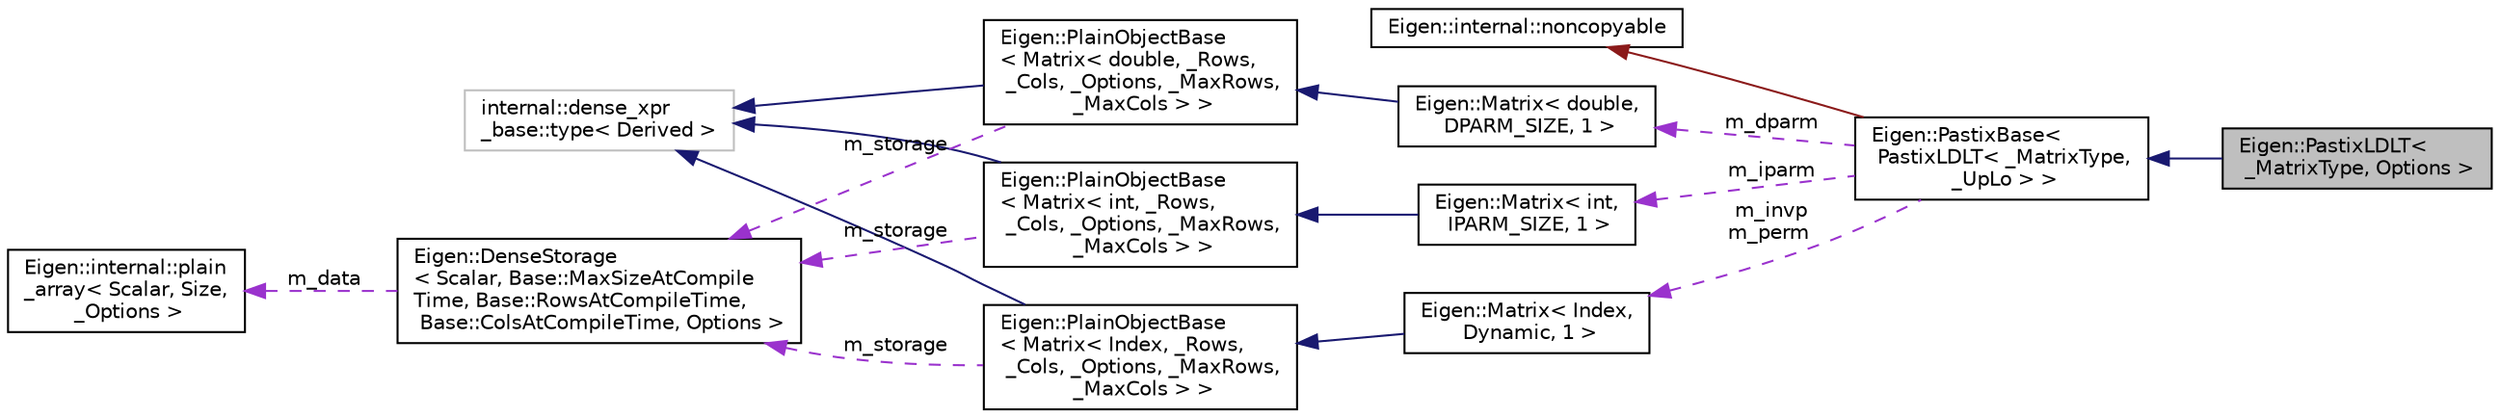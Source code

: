 digraph "Eigen::PastixLDLT&lt; _MatrixType, Options &gt;"
{
  edge [fontname="Helvetica",fontsize="10",labelfontname="Helvetica",labelfontsize="10"];
  node [fontname="Helvetica",fontsize="10",shape=record];
  rankdir="LR";
  Node1 [label="Eigen::PastixLDLT\<\l _MatrixType, Options \>",height=0.2,width=0.4,color="black", fillcolor="grey75", style="filled" fontcolor="black"];
  Node2 -> Node1 [dir="back",color="midnightblue",fontsize="10",style="solid",fontname="Helvetica"];
  Node2 [label="Eigen::PastixBase\<\l PastixLDLT\< _MatrixType,\l _UpLo \> \>",height=0.2,width=0.4,color="black", fillcolor="white", style="filled",URL="$classEigen_1_1PastixBase.html"];
  Node3 -> Node2 [dir="back",color="firebrick4",fontsize="10",style="solid",fontname="Helvetica"];
  Node3 [label="Eigen::internal::noncopyable",height=0.2,width=0.4,color="black", fillcolor="white", style="filled",URL="$classEigen_1_1internal_1_1noncopyable.html"];
  Node4 -> Node2 [dir="back",color="darkorchid3",fontsize="10",style="dashed",label=" m_iparm" ,fontname="Helvetica"];
  Node4 [label="Eigen::Matrix\< int,\l IPARM_SIZE, 1 \>",height=0.2,width=0.4,color="black", fillcolor="white", style="filled",URL="$classEigen_1_1Matrix.html"];
  Node5 -> Node4 [dir="back",color="midnightblue",fontsize="10",style="solid",fontname="Helvetica"];
  Node5 [label="Eigen::PlainObjectBase\l\< Matrix\< int, _Rows,\l _Cols, _Options, _MaxRows,\l _MaxCols \> \>",height=0.2,width=0.4,color="black", fillcolor="white", style="filled",URL="$classEigen_1_1PlainObjectBase.html",tooltip="Dense storage base class for matrices and arrays. "];
  Node6 -> Node5 [dir="back",color="midnightblue",fontsize="10",style="solid",fontname="Helvetica"];
  Node6 [label="internal::dense_xpr\l_base::type\< Derived \>",height=0.2,width=0.4,color="grey75", fillcolor="white", style="filled"];
  Node7 -> Node5 [dir="back",color="darkorchid3",fontsize="10",style="dashed",label=" m_storage" ,fontname="Helvetica"];
  Node7 [label="Eigen::DenseStorage\l\< Scalar, Base::MaxSizeAtCompile\lTime, Base::RowsAtCompileTime,\l Base::ColsAtCompileTime, Options \>",height=0.2,width=0.4,color="black", fillcolor="white", style="filled",URL="$classEigen_1_1DenseStorage.html"];
  Node8 -> Node7 [dir="back",color="darkorchid3",fontsize="10",style="dashed",label=" m_data" ,fontname="Helvetica"];
  Node8 [label="Eigen::internal::plain\l_array\< Scalar, Size,\l _Options \>",height=0.2,width=0.4,color="black", fillcolor="white", style="filled",URL="$structEigen_1_1internal_1_1plain__array.html"];
  Node9 -> Node2 [dir="back",color="darkorchid3",fontsize="10",style="dashed",label=" m_dparm" ,fontname="Helvetica"];
  Node9 [label="Eigen::Matrix\< double,\l DPARM_SIZE, 1 \>",height=0.2,width=0.4,color="black", fillcolor="white", style="filled",URL="$classEigen_1_1Matrix.html"];
  Node10 -> Node9 [dir="back",color="midnightblue",fontsize="10",style="solid",fontname="Helvetica"];
  Node10 [label="Eigen::PlainObjectBase\l\< Matrix\< double, _Rows,\l _Cols, _Options, _MaxRows,\l _MaxCols \> \>",height=0.2,width=0.4,color="black", fillcolor="white", style="filled",URL="$classEigen_1_1PlainObjectBase.html",tooltip="Dense storage base class for matrices and arrays. "];
  Node6 -> Node10 [dir="back",color="midnightblue",fontsize="10",style="solid",fontname="Helvetica"];
  Node7 -> Node10 [dir="back",color="darkorchid3",fontsize="10",style="dashed",label=" m_storage" ,fontname="Helvetica"];
  Node11 -> Node2 [dir="back",color="darkorchid3",fontsize="10",style="dashed",label=" m_invp\nm_perm" ,fontname="Helvetica"];
  Node11 [label="Eigen::Matrix\< Index,\l Dynamic, 1 \>",height=0.2,width=0.4,color="black", fillcolor="white", style="filled",URL="$classEigen_1_1Matrix.html"];
  Node12 -> Node11 [dir="back",color="midnightblue",fontsize="10",style="solid",fontname="Helvetica"];
  Node12 [label="Eigen::PlainObjectBase\l\< Matrix\< Index, _Rows,\l _Cols, _Options, _MaxRows,\l _MaxCols \> \>",height=0.2,width=0.4,color="black", fillcolor="white", style="filled",URL="$classEigen_1_1PlainObjectBase.html",tooltip="Dense storage base class for matrices and arrays. "];
  Node6 -> Node12 [dir="back",color="midnightblue",fontsize="10",style="solid",fontname="Helvetica"];
  Node7 -> Node12 [dir="back",color="darkorchid3",fontsize="10",style="dashed",label=" m_storage" ,fontname="Helvetica"];
}
